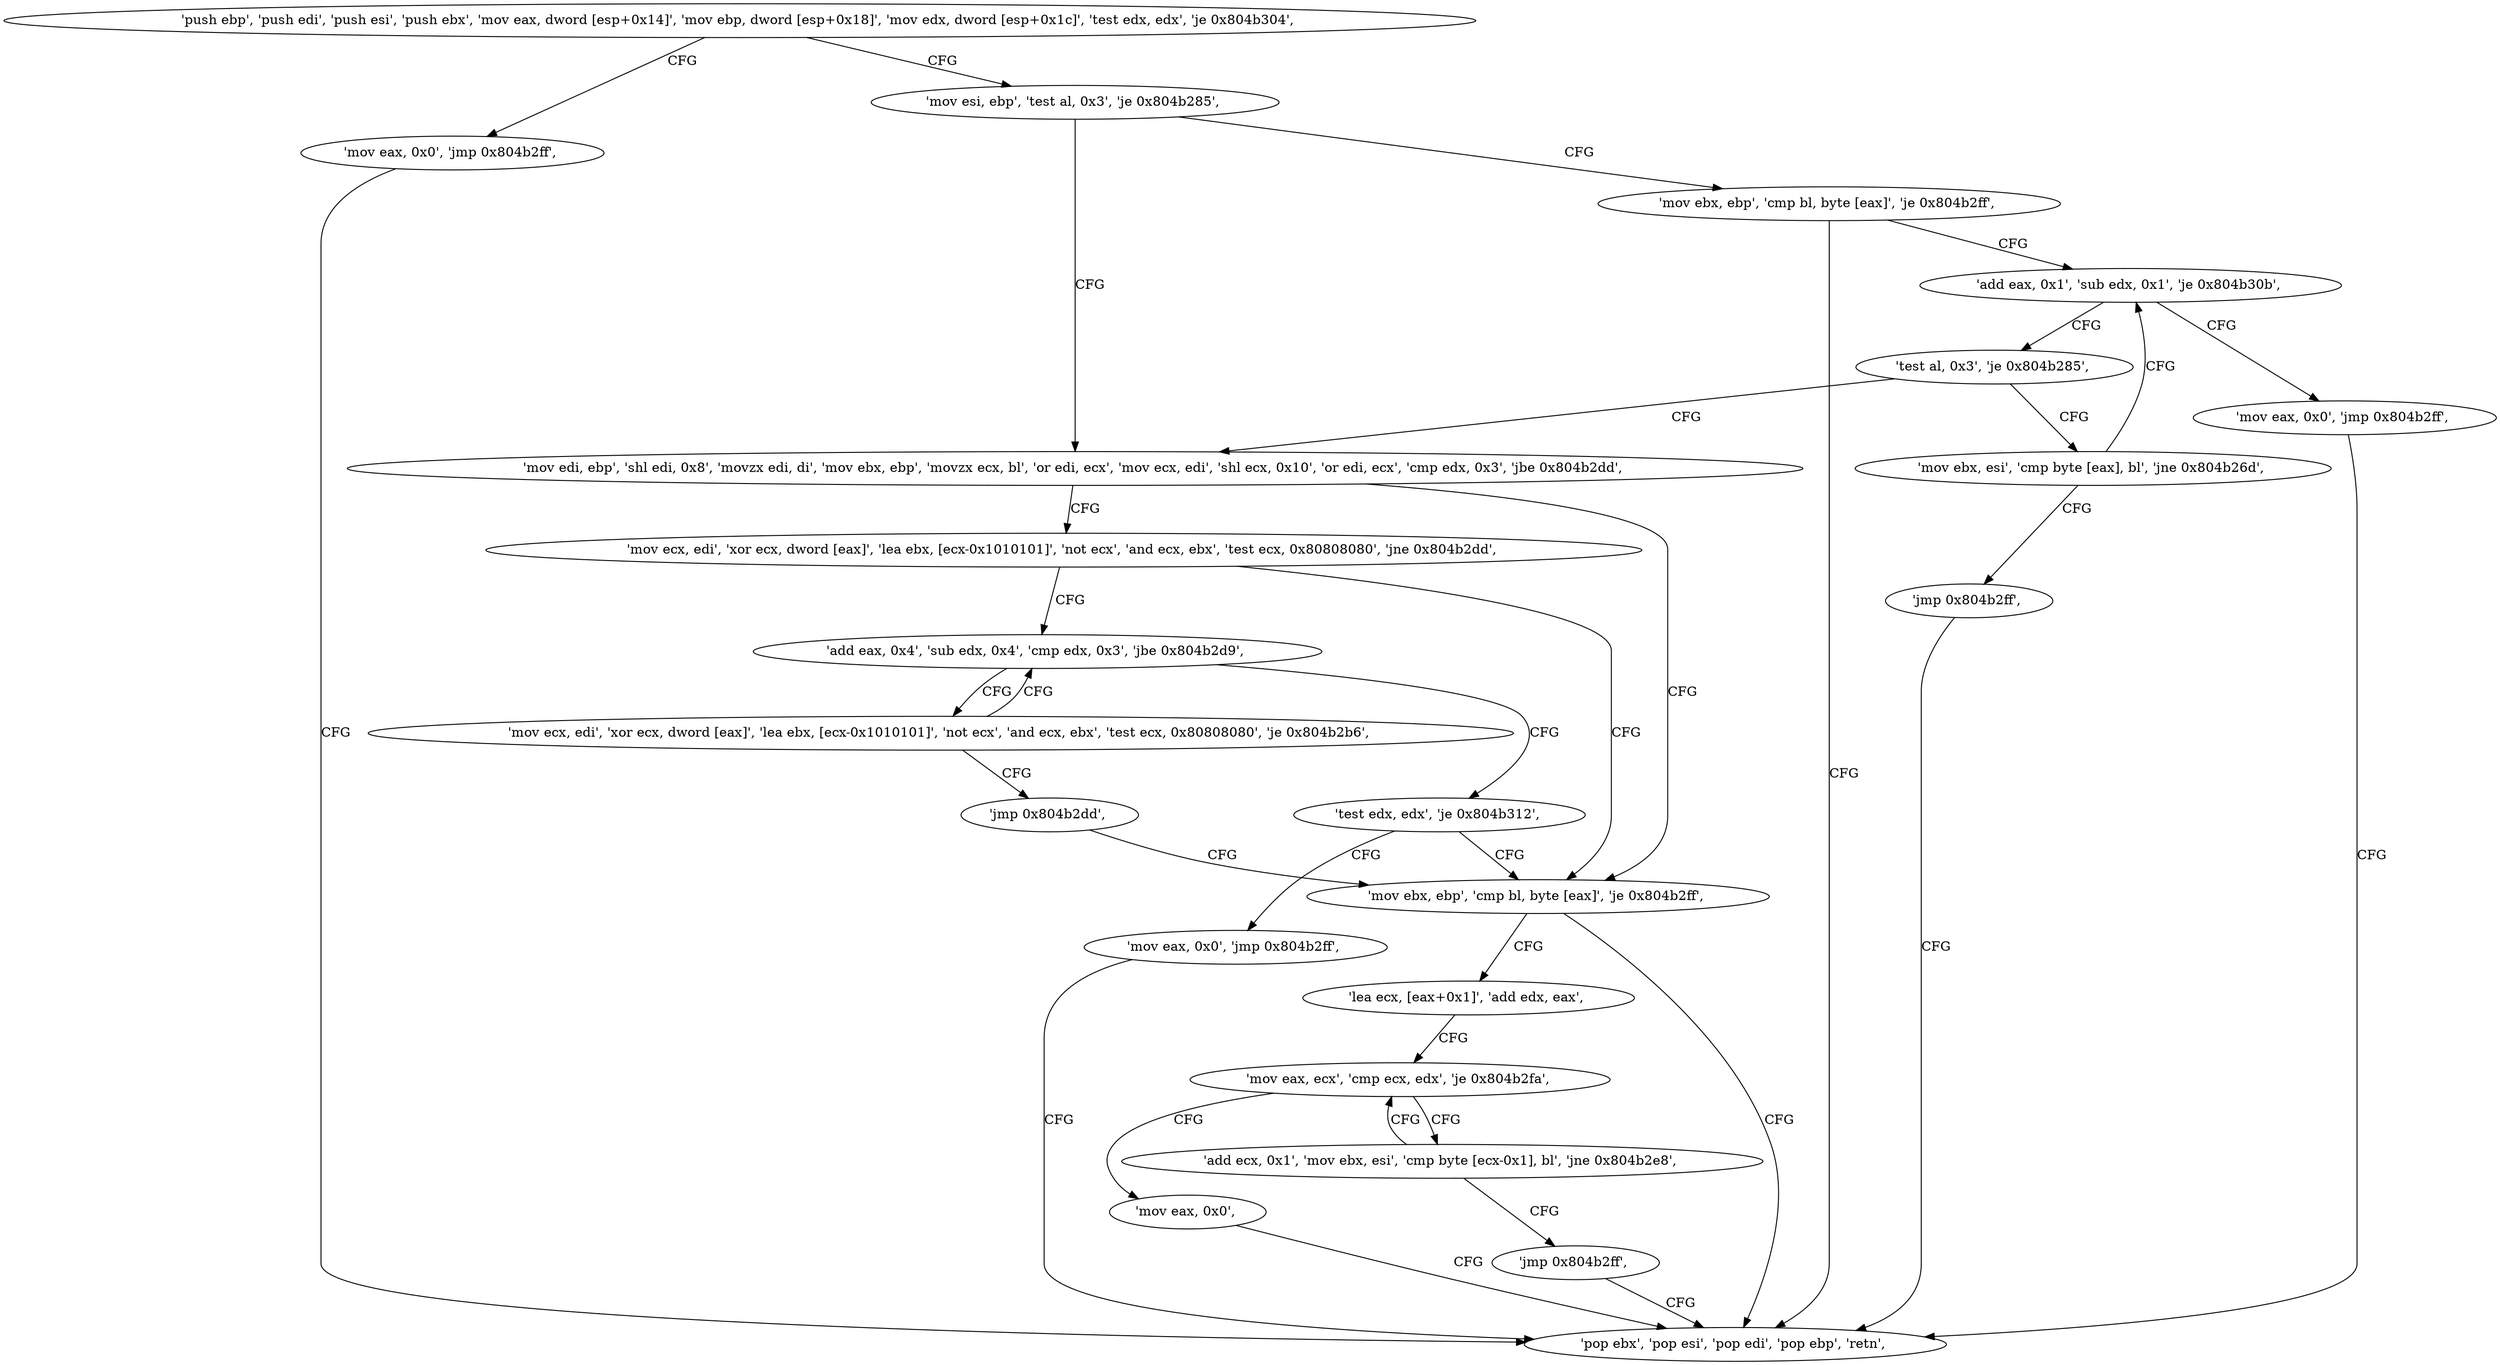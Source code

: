 digraph "func" {
"134525509" [label = "'push ebp', 'push edi', 'push esi', 'push ebx', 'mov eax, dword [esp+0x14]', 'mov ebp, dword [esp+0x18]', 'mov edx, dword [esp+0x1c]', 'test edx, edx', 'je 0x804b304', " ]
"134525700" [label = "'mov eax, 0x0', 'jmp 0x804b2ff', " ]
"134525533" [label = "'mov esi, ebp', 'test al, 0x3', 'je 0x804b285', " ]
"134525695" [label = "'pop ebx', 'pop esi', 'pop edi', 'pop ebp', 'retn', " ]
"134525573" [label = "'mov edi, ebp', 'shl edi, 0x8', 'movzx edi, di', 'mov ebx, ebp', 'movzx ecx, bl', 'or edi, ecx', 'mov ecx, edi', 'shl ecx, 0x10', 'or edi, ecx', 'cmp edx, 0x3', 'jbe 0x804b2dd', " ]
"134525539" [label = "'mov ebx, ebp', 'cmp bl, byte [eax]', 'je 0x804b2ff', " ]
"134525661" [label = "'mov ebx, ebp', 'cmp bl, byte [eax]', 'je 0x804b2ff', " ]
"134525600" [label = "'mov ecx, edi', 'xor ecx, dword [eax]', 'lea ebx, [ecx-0x1010101]', 'not ecx', 'and ecx, ebx', 'test ecx, 0x80808080', 'jne 0x804b2dd', " ]
"134525549" [label = "'add eax, 0x1', 'sub edx, 0x1', 'je 0x804b30b', " ]
"134525667" [label = "'lea ecx, [eax+0x1]', 'add edx, eax', " ]
"134525622" [label = "'add eax, 0x4', 'sub edx, 0x4', 'cmp edx, 0x3', 'jbe 0x804b2d9', " ]
"134525707" [label = "'mov eax, 0x0', 'jmp 0x804b2ff', " ]
"134525561" [label = "'test al, 0x3', 'je 0x804b285', " ]
"134525672" [label = "'mov eax, ecx', 'cmp ecx, edx', 'je 0x804b2fa', " ]
"134525657" [label = "'test edx, edx', 'je 0x804b312', " ]
"134525633" [label = "'mov ecx, edi', 'xor ecx, dword [eax]', 'lea ebx, [ecx-0x1010101]', 'not ecx', 'and ecx, ebx', 'test ecx, 0x80808080', 'je 0x804b2b6', " ]
"134525565" [label = "'mov ebx, esi', 'cmp byte [eax], bl', 'jne 0x804b26d', " ]
"134525690" [label = "'mov eax, 0x0', " ]
"134525678" [label = "'add ecx, 0x1', 'mov ebx, esi', 'cmp byte [ecx-0x1], bl', 'jne 0x804b2e8', " ]
"134525688" [label = "'jmp 0x804b2ff', " ]
"134525714" [label = "'mov eax, 0x0', 'jmp 0x804b2ff', " ]
"134525655" [label = "'jmp 0x804b2dd', " ]
"134525571" [label = "'jmp 0x804b2ff', " ]
"134525509" -> "134525700" [ label = "CFG" ]
"134525509" -> "134525533" [ label = "CFG" ]
"134525700" -> "134525695" [ label = "CFG" ]
"134525533" -> "134525573" [ label = "CFG" ]
"134525533" -> "134525539" [ label = "CFG" ]
"134525573" -> "134525661" [ label = "CFG" ]
"134525573" -> "134525600" [ label = "CFG" ]
"134525539" -> "134525695" [ label = "CFG" ]
"134525539" -> "134525549" [ label = "CFG" ]
"134525661" -> "134525695" [ label = "CFG" ]
"134525661" -> "134525667" [ label = "CFG" ]
"134525600" -> "134525661" [ label = "CFG" ]
"134525600" -> "134525622" [ label = "CFG" ]
"134525549" -> "134525707" [ label = "CFG" ]
"134525549" -> "134525561" [ label = "CFG" ]
"134525667" -> "134525672" [ label = "CFG" ]
"134525622" -> "134525657" [ label = "CFG" ]
"134525622" -> "134525633" [ label = "CFG" ]
"134525707" -> "134525695" [ label = "CFG" ]
"134525561" -> "134525573" [ label = "CFG" ]
"134525561" -> "134525565" [ label = "CFG" ]
"134525672" -> "134525690" [ label = "CFG" ]
"134525672" -> "134525678" [ label = "CFG" ]
"134525657" -> "134525714" [ label = "CFG" ]
"134525657" -> "134525661" [ label = "CFG" ]
"134525633" -> "134525622" [ label = "CFG" ]
"134525633" -> "134525655" [ label = "CFG" ]
"134525565" -> "134525549" [ label = "CFG" ]
"134525565" -> "134525571" [ label = "CFG" ]
"134525690" -> "134525695" [ label = "CFG" ]
"134525678" -> "134525672" [ label = "CFG" ]
"134525678" -> "134525688" [ label = "CFG" ]
"134525688" -> "134525695" [ label = "CFG" ]
"134525714" -> "134525695" [ label = "CFG" ]
"134525655" -> "134525661" [ label = "CFG" ]
"134525571" -> "134525695" [ label = "CFG" ]
}
